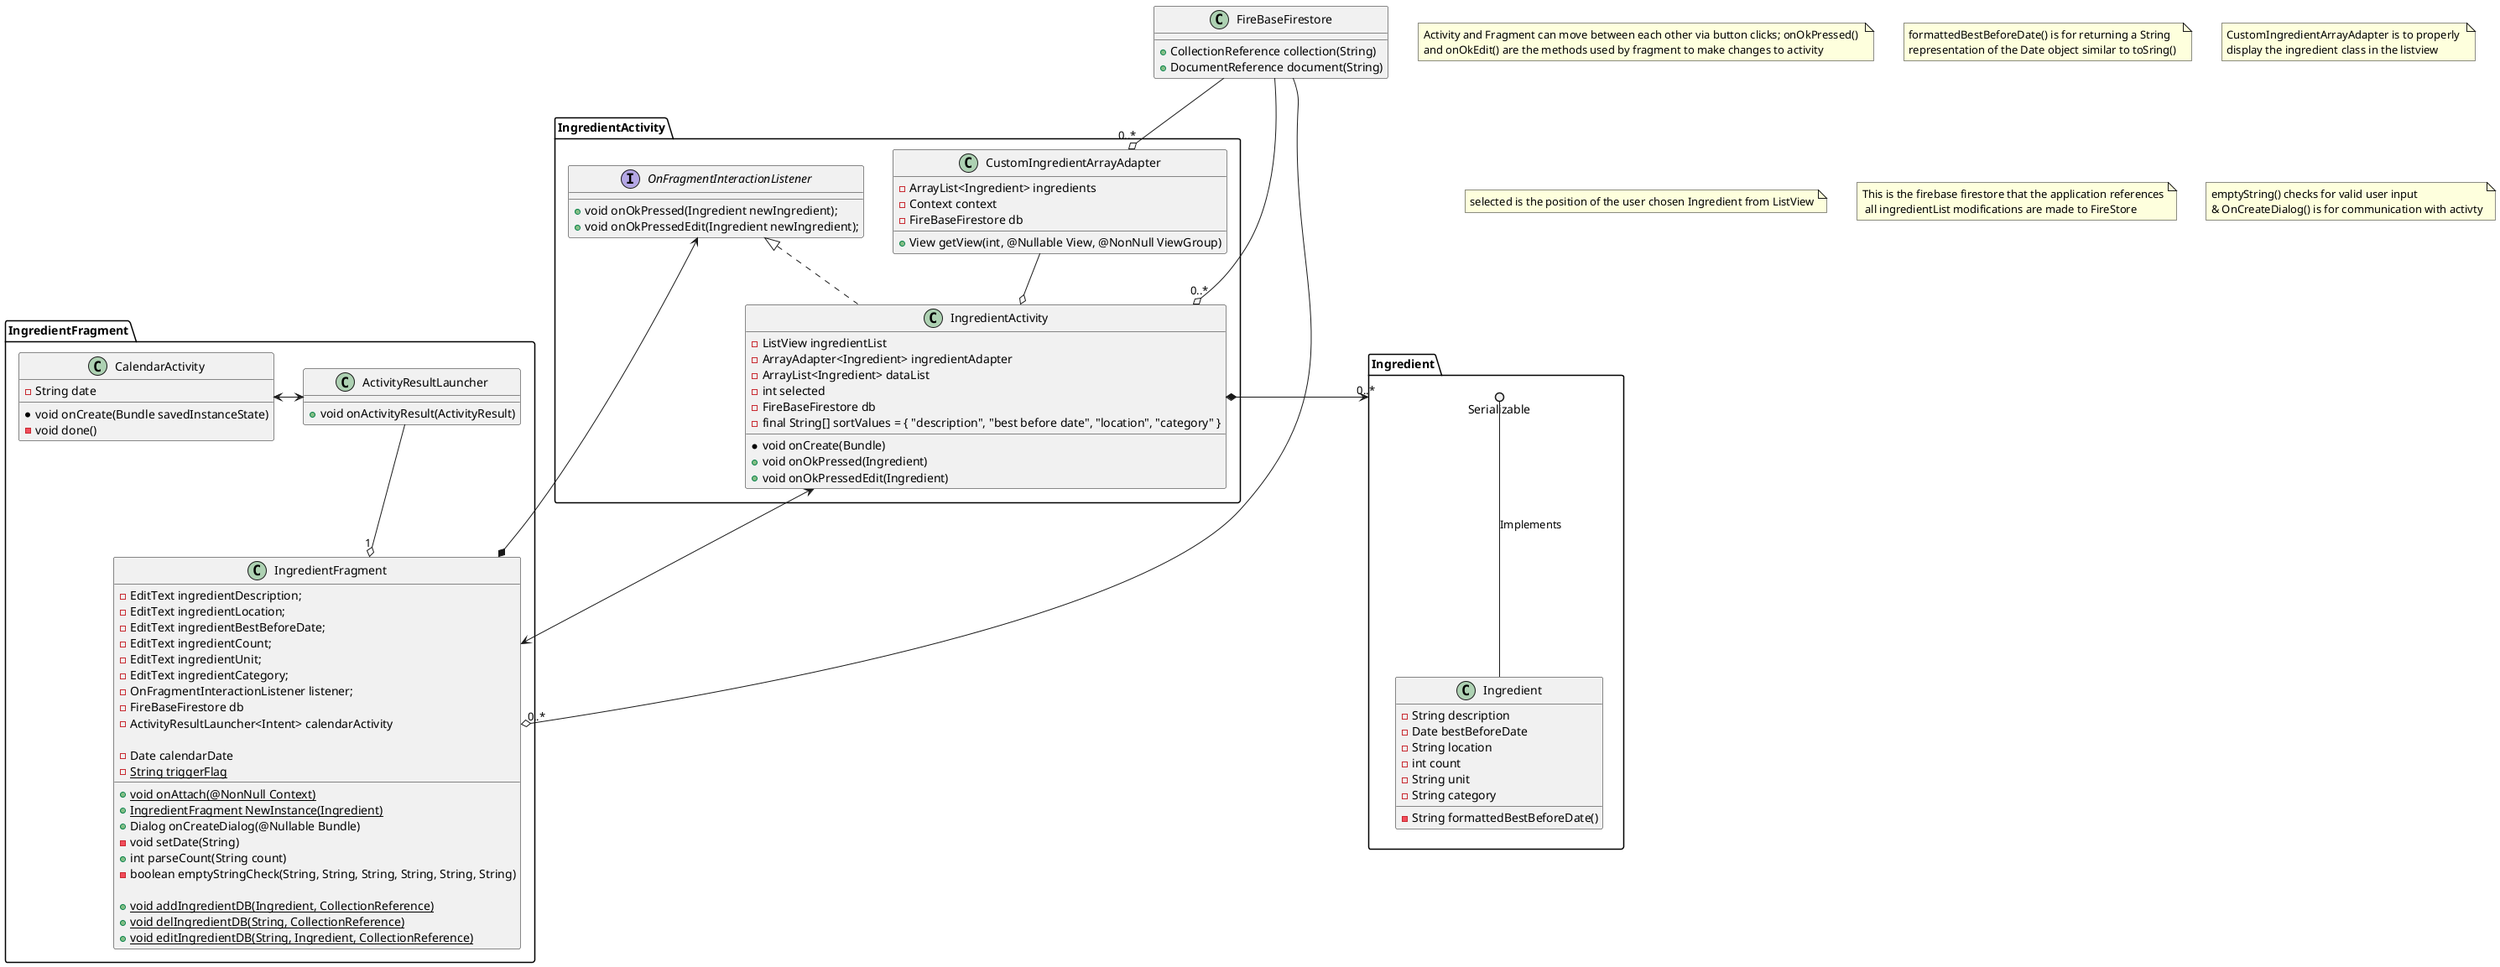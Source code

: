 @startuml
'https://plantuml.com/class-diagram

class FireBaseFirestore
{
+CollectionReference collection(String)
+DocumentReference document(String)
}

class IngredientFragment.ActivityResultLauncher
{
    +void onActivityResult(ActivityResult)
}

class Ingredient.Ingredient
{
-String description
-Date bestBeforeDate
-String location
-int count
-String unit
-String category

-String formattedBestBeforeDate()
}

class IngredientActivity.IngredientActivity implements IngredientActivity.OnFragmentInteractionListener
{
-ListView ingredientList
-ArrayAdapter<Ingredient> ingredientAdapter
-ArrayList<Ingredient> dataList
-int selected
-FireBaseFirestore db
-final String[] sortValues = { "description", "best before date", "location", "category" }

*void onCreate(Bundle)
+void onOkPressed(Ingredient)
+void onOkPressedEdit(Ingredient)
}

class IngredientFragment.IngredientFragment
{
-EditText ingredientDescription;
-EditText ingredientLocation;
-EditText ingredientBestBeforeDate;
-EditText ingredientCount;
-EditText ingredientUnit;
-EditText ingredientCategory;
-OnFragmentInteractionListener listener;
-FireBaseFirestore db
-ActivityResultLauncher<Intent> calendarActivity

- Date calendarDate
- {static} String triggerFlag

+ {static} void onAttach(@NonNull Context)
+ {static} IngredientFragment NewInstance(Ingredient)
+ Dialog onCreateDialog(@Nullable Bundle)
- void setDate(String)
+ int parseCount(String count)
- boolean emptyStringCheck(String, String, String, String, String, String)

+ {static}void addIngredientDB(Ingredient, CollectionReference)
+ {static}void delIngredientDB(String, CollectionReference)
+ {static}void editIngredientDB(String, Ingredient, CollectionReference)

}

interface IngredientActivity.OnFragmentInteractionListener
{
+void onOkPressed(Ingredient newIngredient);
+void onOkPressedEdit(Ingredient newIngredient);
}

class IngredientActivity.CustomIngredientArrayAdapter
{
- ArrayList<Ingredient> ingredients
- Context context
- FireBaseFirestore db

+ View getView(int, @Nullable View, @NonNull ViewGroup)
}

class IngredientFragment.CalendarActivity
{
    - String date
    * void onCreate(Bundle savedInstanceState)
    - void done()
}


Serializable ()-- Ingredient.Ingredient : Implements

IngredientActivity.IngredientActivity  *->   "0..*"Ingredient
IngredientActivity.CustomIngredientArrayAdapter --o IngredientActivity.IngredientActivity
FireBaseFirestore --o "0..*" IngredientActivity.IngredientActivity

FireBaseFirestore --o "0..*" IngredientActivity.CustomIngredientArrayAdapter

IngredientActivity.OnFragmentInteractionListener <-* IngredientFragment.IngredientFragment
FireBaseFirestore --o "0..*" IngredientFragment.IngredientFragment
IngredientActivity.IngredientActivity <--> IngredientFragment.IngredientFragment

IngredientFragment.CalendarActivity <-> IngredientFragment.ActivityResultLauncher
IngredientFragment.ActivityResultLauncher --o "1" IngredientFragment.IngredientFragment

note "Activity and Fragment can move between each other via button clicks; onOkPressed() \nand onOkEdit() are the methods used by fragment to make changes to activity" as N1
note "formattedBestBeforeDate() is for returning a String \nrepresentation of the Date object similar to toSring() " as N2
note "CustomIngredientArrayAdapter is to properly \ndisplay the ingredient class in the listview" as IActivity2
note "selected is the position of the user chosen Ingredient from ListView" as IActivity3
note "This is the firebase firestore that the application references\n all ingredientList modifications are made to FireStore" as FireBase
note "emptyString() checks for valid user input \n& OnCreateDialog() is for communication with activty" as error



@enduml